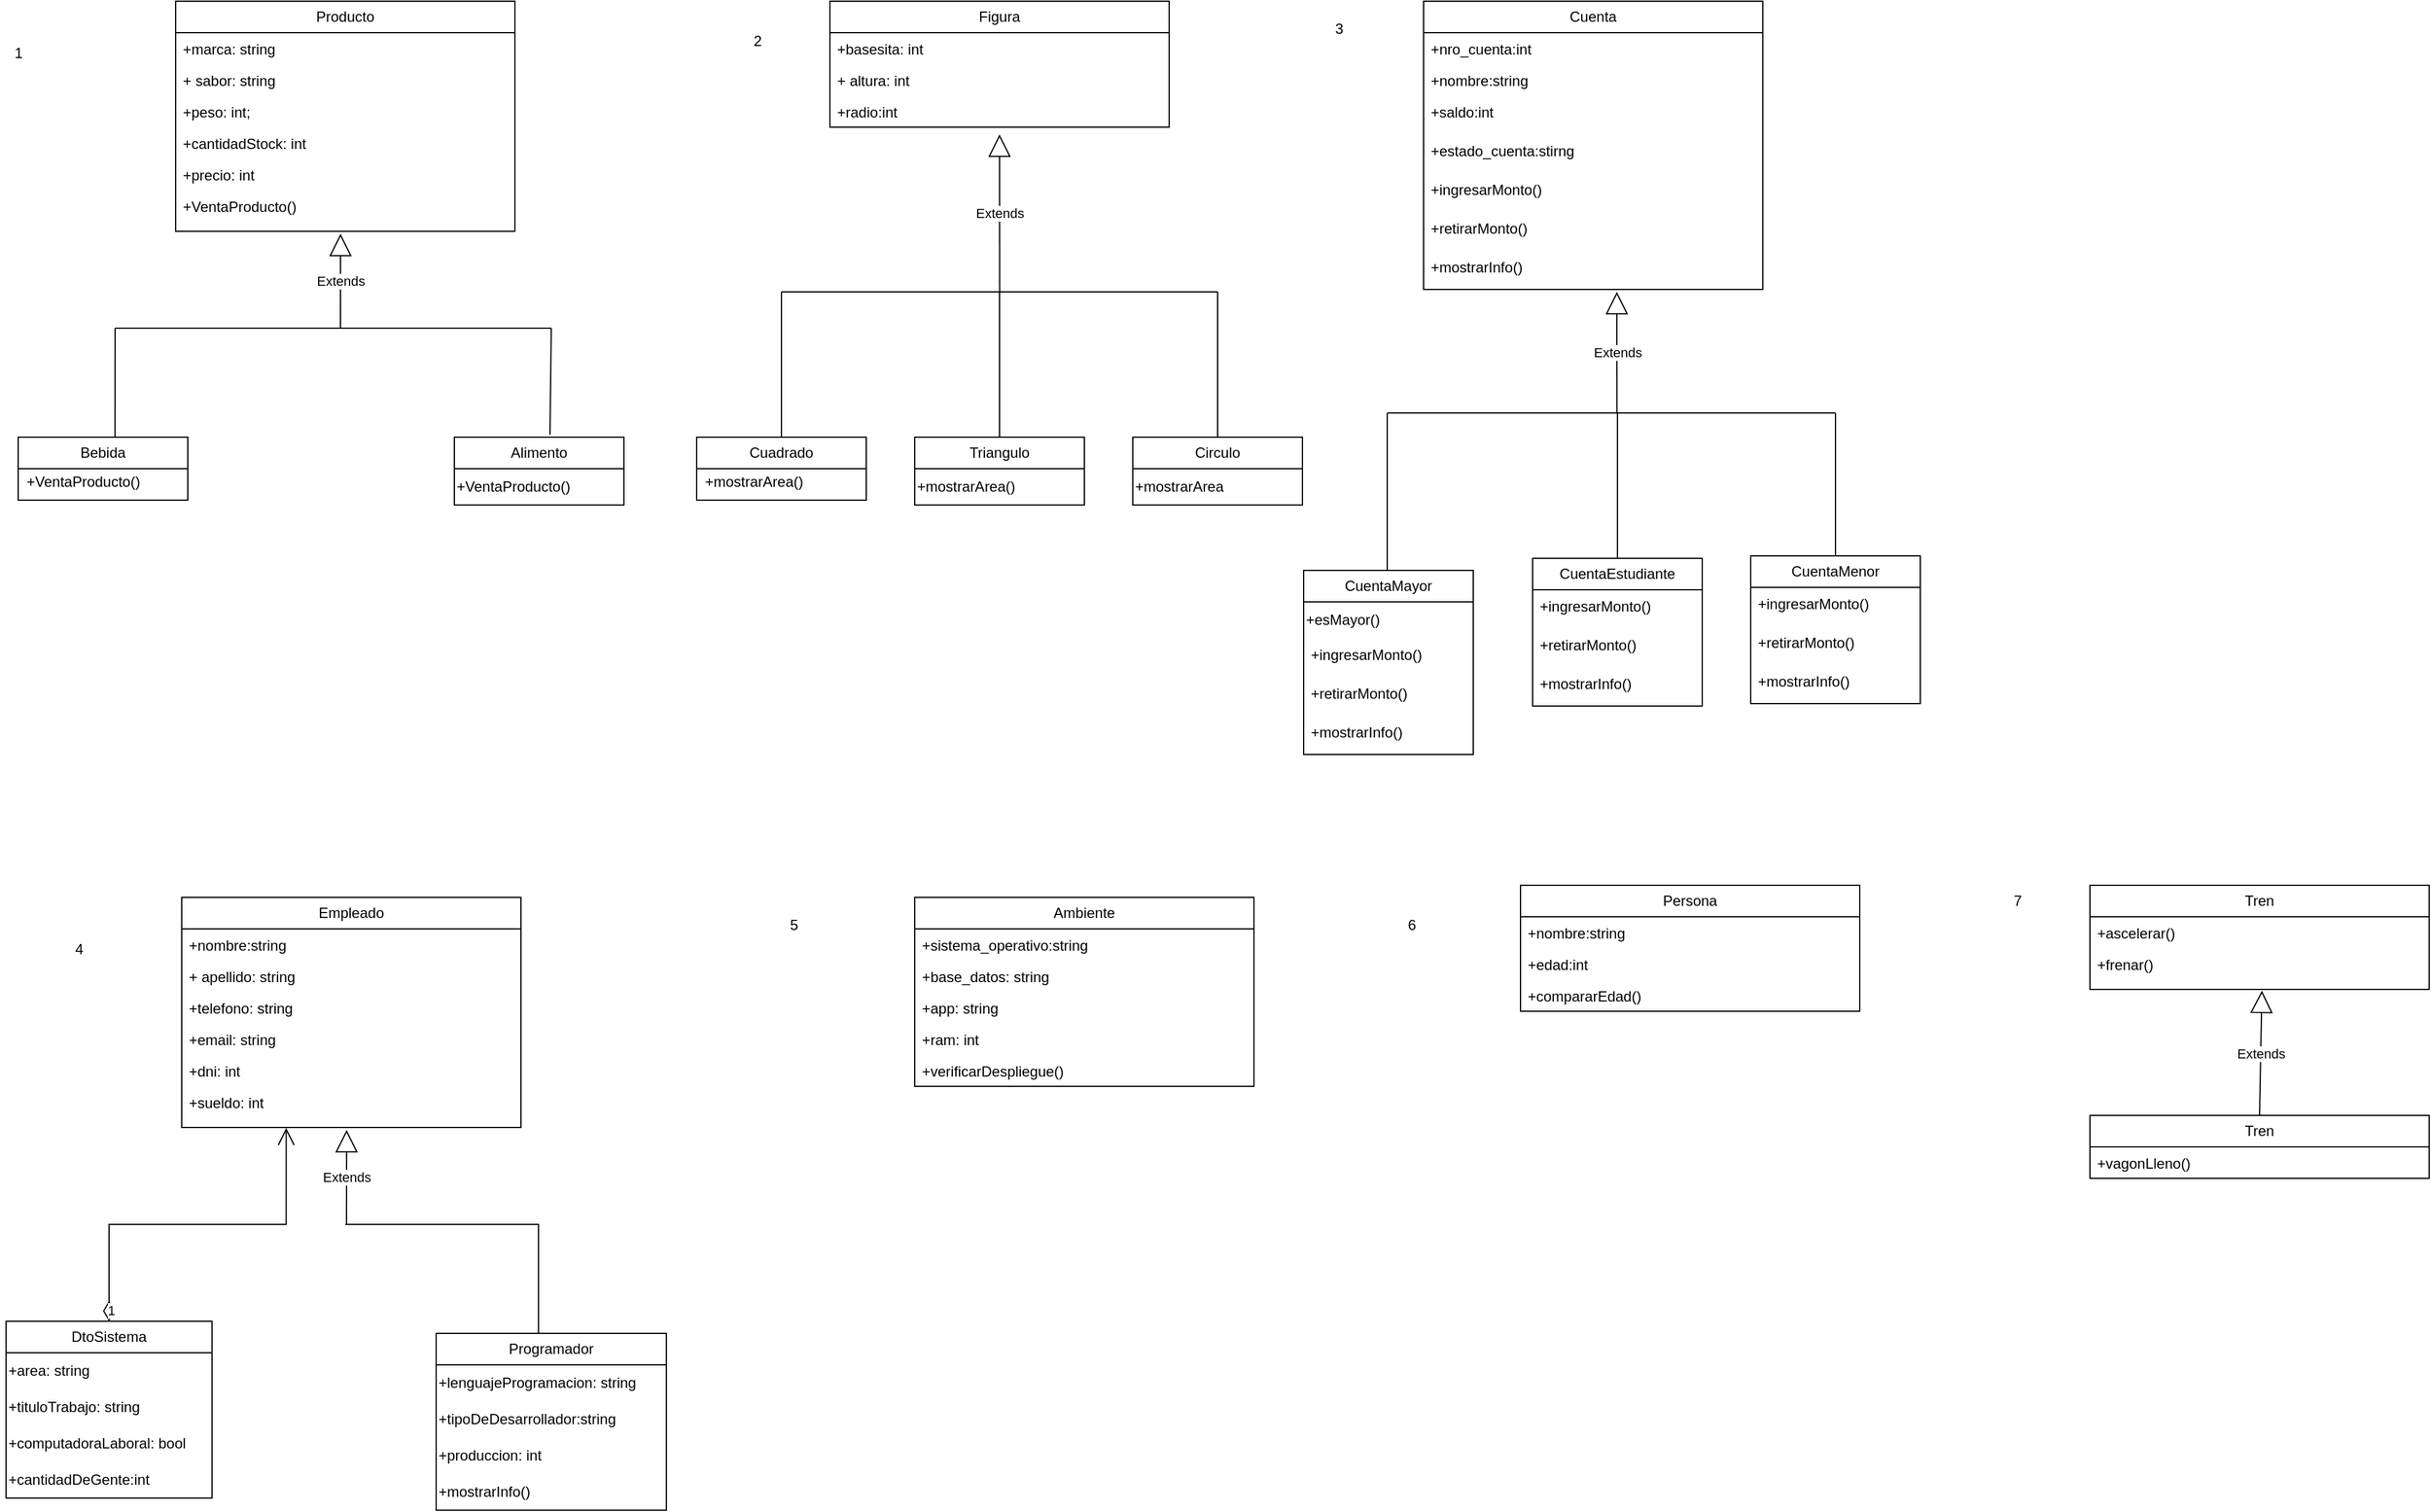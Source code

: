 <mxfile version="26.2.14">
  <diagram name="Página-1" id="IXEq3cjt-beu3OnLgmeM">
    <mxGraphModel grid="1" page="1" gridSize="10" guides="1" tooltips="1" connect="1" arrows="1" fold="1" pageScale="1" pageWidth="827" pageHeight="1169" math="0" shadow="0">
      <root>
        <mxCell id="0" />
        <mxCell id="1" parent="0" />
        <mxCell id="GXpUL18i9NJPy3ACHUed-1" value="Producto" style="swimlane;fontStyle=0;childLayout=stackLayout;horizontal=1;startSize=26;fillColor=none;horizontalStack=0;resizeParent=1;resizeParentMax=0;resizeLast=0;collapsible=1;marginBottom=0;whiteSpace=wrap;html=1;" vertex="1" parent="1">
          <mxGeometry x="170" y="1310" width="280" height="190" as="geometry" />
        </mxCell>
        <mxCell id="GXpUL18i9NJPy3ACHUed-2" value="+marca: string" style="text;strokeColor=none;fillColor=none;align=left;verticalAlign=top;spacingLeft=4;spacingRight=4;overflow=hidden;rotatable=0;points=[[0,0.5],[1,0.5]];portConstraint=eastwest;whiteSpace=wrap;html=1;" vertex="1" parent="GXpUL18i9NJPy3ACHUed-1">
          <mxGeometry y="26" width="280" height="26" as="geometry" />
        </mxCell>
        <mxCell id="GXpUL18i9NJPy3ACHUed-3" value="+ sabor: string&amp;nbsp;" style="text;strokeColor=none;fillColor=none;align=left;verticalAlign=top;spacingLeft=4;spacingRight=4;overflow=hidden;rotatable=0;points=[[0,0.5],[1,0.5]];portConstraint=eastwest;whiteSpace=wrap;html=1;" vertex="1" parent="GXpUL18i9NJPy3ACHUed-1">
          <mxGeometry y="52" width="280" height="26" as="geometry" />
        </mxCell>
        <mxCell id="GXpUL18i9NJPy3ACHUed-4" value="+peso: int;" style="text;strokeColor=none;fillColor=none;align=left;verticalAlign=top;spacingLeft=4;spacingRight=4;overflow=hidden;rotatable=0;points=[[0,0.5],[1,0.5]];portConstraint=eastwest;whiteSpace=wrap;html=1;" vertex="1" parent="GXpUL18i9NJPy3ACHUed-1">
          <mxGeometry y="78" width="280" height="26" as="geometry" />
        </mxCell>
        <mxCell id="GXpUL18i9NJPy3ACHUed-5" value="+cantidadStock: int" style="text;strokeColor=none;fillColor=none;align=left;verticalAlign=top;spacingLeft=4;spacingRight=4;overflow=hidden;rotatable=0;points=[[0,0.5],[1,0.5]];portConstraint=eastwest;whiteSpace=wrap;html=1;" vertex="1" parent="GXpUL18i9NJPy3ACHUed-1">
          <mxGeometry y="104" width="280" height="26" as="geometry" />
        </mxCell>
        <mxCell id="GXpUL18i9NJPy3ACHUed-6" value="&lt;div&gt;+precio: int&lt;/div&gt;" style="text;strokeColor=none;fillColor=none;align=left;verticalAlign=top;spacingLeft=4;spacingRight=4;overflow=hidden;rotatable=0;points=[[0,0.5],[1,0.5]];portConstraint=eastwest;whiteSpace=wrap;html=1;" vertex="1" parent="GXpUL18i9NJPy3ACHUed-1">
          <mxGeometry y="130" width="280" height="26" as="geometry" />
        </mxCell>
        <mxCell id="GXpUL18i9NJPy3ACHUed-8" value="+VentaProducto()&lt;div&gt;&lt;br&gt;&lt;/div&gt;" style="text;strokeColor=none;fillColor=none;align=left;verticalAlign=top;spacingLeft=4;spacingRight=4;overflow=hidden;rotatable=0;points=[[0,0.5],[1,0.5]];portConstraint=eastwest;whiteSpace=wrap;html=1;" vertex="1" parent="GXpUL18i9NJPy3ACHUed-1">
          <mxGeometry y="156" width="280" height="34" as="geometry" />
        </mxCell>
        <mxCell id="GXpUL18i9NJPy3ACHUed-9" value="Bebida" style="swimlane;fontStyle=0;childLayout=stackLayout;horizontal=1;startSize=26;fillColor=none;horizontalStack=0;resizeParent=1;resizeParentMax=0;resizeLast=0;collapsible=1;marginBottom=0;whiteSpace=wrap;html=1;" vertex="1" parent="1">
          <mxGeometry x="40" y="1670" width="140" height="52" as="geometry" />
        </mxCell>
        <mxCell id="GXpUL18i9NJPy3ACHUed-10" value="Alimento" style="swimlane;fontStyle=0;childLayout=stackLayout;horizontal=1;startSize=26;fillColor=none;horizontalStack=0;resizeParent=1;resizeParentMax=0;resizeLast=0;collapsible=1;marginBottom=0;whiteSpace=wrap;html=1;" vertex="1" parent="1">
          <mxGeometry x="400" y="1670" width="140" height="56" as="geometry" />
        </mxCell>
        <mxCell id="GXpUL18i9NJPy3ACHUed-17" value="+VentaProducto()" style="text;html=1;align=left;verticalAlign=middle;resizable=0;points=[];autosize=1;strokeColor=none;fillColor=none;" vertex="1" parent="GXpUL18i9NJPy3ACHUed-10">
          <mxGeometry y="26" width="140" height="30" as="geometry" />
        </mxCell>
        <mxCell id="GXpUL18i9NJPy3ACHUed-18" value="+VentaProducto()" style="text;html=1;align=left;verticalAlign=middle;resizable=0;points=[];autosize=1;strokeColor=none;fillColor=none;" vertex="1" parent="1">
          <mxGeometry x="45" y="1692" width="120" height="30" as="geometry" />
        </mxCell>
        <mxCell id="GXpUL18i9NJPy3ACHUed-27" value="Figura" style="swimlane;fontStyle=0;childLayout=stackLayout;horizontal=1;startSize=26;fillColor=none;horizontalStack=0;resizeParent=1;resizeParentMax=0;resizeLast=0;collapsible=1;marginBottom=0;whiteSpace=wrap;html=1;" vertex="1" parent="1">
          <mxGeometry x="710" y="1310" width="280" height="104" as="geometry" />
        </mxCell>
        <mxCell id="GXpUL18i9NJPy3ACHUed-28" value="+basesita: int" style="text;strokeColor=none;fillColor=none;align=left;verticalAlign=top;spacingLeft=4;spacingRight=4;overflow=hidden;rotatable=0;points=[[0,0.5],[1,0.5]];portConstraint=eastwest;whiteSpace=wrap;html=1;" vertex="1" parent="GXpUL18i9NJPy3ACHUed-27">
          <mxGeometry y="26" width="280" height="26" as="geometry" />
        </mxCell>
        <mxCell id="GXpUL18i9NJPy3ACHUed-29" value="+ altura: int" style="text;strokeColor=none;fillColor=none;align=left;verticalAlign=top;spacingLeft=4;spacingRight=4;overflow=hidden;rotatable=0;points=[[0,0.5],[1,0.5]];portConstraint=eastwest;whiteSpace=wrap;html=1;" vertex="1" parent="GXpUL18i9NJPy3ACHUed-27">
          <mxGeometry y="52" width="280" height="26" as="geometry" />
        </mxCell>
        <mxCell id="GXpUL18i9NJPy3ACHUed-30" value="+radio:int" style="text;strokeColor=none;fillColor=none;align=left;verticalAlign=top;spacingLeft=4;spacingRight=4;overflow=hidden;rotatable=0;points=[[0,0.5],[1,0.5]];portConstraint=eastwest;whiteSpace=wrap;html=1;" vertex="1" parent="GXpUL18i9NJPy3ACHUed-27">
          <mxGeometry y="78" width="280" height="26" as="geometry" />
        </mxCell>
        <mxCell id="GXpUL18i9NJPy3ACHUed-34" value="Cuadrado" style="swimlane;fontStyle=0;childLayout=stackLayout;horizontal=1;startSize=26;fillColor=none;horizontalStack=0;resizeParent=1;resizeParentMax=0;resizeLast=0;collapsible=1;marginBottom=0;whiteSpace=wrap;html=1;" vertex="1" parent="1">
          <mxGeometry x="600" y="1670" width="140" height="52" as="geometry" />
        </mxCell>
        <mxCell id="GXpUL18i9NJPy3ACHUed-35" value="Circulo" style="swimlane;fontStyle=0;childLayout=stackLayout;horizontal=1;startSize=26;fillColor=none;horizontalStack=0;resizeParent=1;resizeParentMax=0;resizeLast=0;collapsible=1;marginBottom=0;whiteSpace=wrap;html=1;" vertex="1" parent="1">
          <mxGeometry x="960" y="1670" width="140" height="56" as="geometry" />
        </mxCell>
        <mxCell id="GXpUL18i9NJPy3ACHUed-36" value="+mostrarArea" style="text;html=1;align=left;verticalAlign=middle;resizable=0;points=[];autosize=1;strokeColor=none;fillColor=none;" vertex="1" parent="GXpUL18i9NJPy3ACHUed-35">
          <mxGeometry y="26" width="140" height="30" as="geometry" />
        </mxCell>
        <mxCell id="GXpUL18i9NJPy3ACHUed-37" value="+mostrarArea()" style="text;html=1;align=left;verticalAlign=middle;resizable=0;points=[];autosize=1;strokeColor=none;fillColor=none;" vertex="1" parent="1">
          <mxGeometry x="605" y="1692" width="100" height="30" as="geometry" />
        </mxCell>
        <mxCell id="GXpUL18i9NJPy3ACHUed-42" value="" style="endArrow=none;html=1;rounded=0;" edge="1" parent="1">
          <mxGeometry width="50" height="50" relative="1" as="geometry">
            <mxPoint x="120" y="1580" as="sourcePoint" />
            <mxPoint x="320" y="1580" as="targetPoint" />
          </mxGeometry>
        </mxCell>
        <mxCell id="GXpUL18i9NJPy3ACHUed-43" value="" style="endArrow=none;html=1;rounded=0;exitX=0.571;exitY=0;exitDx=0;exitDy=0;exitPerimeter=0;" edge="1" parent="1" source="GXpUL18i9NJPy3ACHUed-9">
          <mxGeometry width="50" height="50" relative="1" as="geometry">
            <mxPoint x="70" y="1630" as="sourcePoint" />
            <mxPoint x="120" y="1580" as="targetPoint" />
          </mxGeometry>
        </mxCell>
        <mxCell id="GXpUL18i9NJPy3ACHUed-44" value="" style="endArrow=none;html=1;rounded=0;" edge="1" parent="1">
          <mxGeometry width="50" height="50" relative="1" as="geometry">
            <mxPoint x="320" y="1580" as="sourcePoint" />
            <mxPoint x="480" y="1580" as="targetPoint" />
          </mxGeometry>
        </mxCell>
        <mxCell id="GXpUL18i9NJPy3ACHUed-45" value="" style="endArrow=none;html=1;rounded=0;exitX=0.564;exitY=-0.036;exitDx=0;exitDy=0;exitPerimeter=0;" edge="1" parent="1" source="GXpUL18i9NJPy3ACHUed-10">
          <mxGeometry width="50" height="50" relative="1" as="geometry">
            <mxPoint x="430" y="1630" as="sourcePoint" />
            <mxPoint x="480" y="1580" as="targetPoint" />
          </mxGeometry>
        </mxCell>
        <mxCell id="GXpUL18i9NJPy3ACHUed-46" value="Extends" style="endArrow=block;endSize=16;endFill=0;html=1;rounded=0;entryX=0.486;entryY=1.059;entryDx=0;entryDy=0;entryPerimeter=0;" edge="1" parent="1" target="GXpUL18i9NJPy3ACHUed-8">
          <mxGeometry width="160" relative="1" as="geometry">
            <mxPoint x="306" y="1580" as="sourcePoint" />
            <mxPoint x="360" y="1560" as="targetPoint" />
          </mxGeometry>
        </mxCell>
        <mxCell id="GXpUL18i9NJPy3ACHUed-47" value="Extends" style="endArrow=block;endSize=16;endFill=0;html=1;rounded=0;" edge="1" parent="1">
          <mxGeometry width="160" relative="1" as="geometry">
            <mxPoint x="850.12" y="1550" as="sourcePoint" />
            <mxPoint x="850" y="1420" as="targetPoint" />
          </mxGeometry>
        </mxCell>
        <mxCell id="GXpUL18i9NJPy3ACHUed-48" value="" style="endArrow=none;html=1;rounded=0;exitX=0.5;exitY=0;exitDx=0;exitDy=0;" edge="1" parent="1" source="GXpUL18i9NJPy3ACHUed-34">
          <mxGeometry width="50" height="50" relative="1" as="geometry">
            <mxPoint x="670" y="1670" as="sourcePoint" />
            <mxPoint x="670" y="1550" as="targetPoint" />
          </mxGeometry>
        </mxCell>
        <mxCell id="GXpUL18i9NJPy3ACHUed-49" value="" style="endArrow=none;html=1;rounded=0;" edge="1" parent="1">
          <mxGeometry width="50" height="50" relative="1" as="geometry">
            <mxPoint x="670" y="1550" as="sourcePoint" />
            <mxPoint x="880" y="1550" as="targetPoint" />
          </mxGeometry>
        </mxCell>
        <mxCell id="GXpUL18i9NJPy3ACHUed-50" value="" style="endArrow=none;html=1;rounded=0;" edge="1" parent="1">
          <mxGeometry width="50" height="50" relative="1" as="geometry">
            <mxPoint x="880" y="1550" as="sourcePoint" />
            <mxPoint x="1030" y="1550" as="targetPoint" />
          </mxGeometry>
        </mxCell>
        <mxCell id="GXpUL18i9NJPy3ACHUed-51" value="" style="endArrow=none;html=1;rounded=0;exitX=0.5;exitY=0;exitDx=0;exitDy=0;" edge="1" parent="1" source="GXpUL18i9NJPy3ACHUed-35">
          <mxGeometry width="50" height="50" relative="1" as="geometry">
            <mxPoint x="970" y="1600" as="sourcePoint" />
            <mxPoint x="1030" y="1550" as="targetPoint" />
          </mxGeometry>
        </mxCell>
        <mxCell id="GXpUL18i9NJPy3ACHUed-53" value="Triangulo" style="swimlane;fontStyle=0;childLayout=stackLayout;horizontal=1;startSize=26;fillColor=none;horizontalStack=0;resizeParent=1;resizeParentMax=0;resizeLast=0;collapsible=1;marginBottom=0;whiteSpace=wrap;html=1;" vertex="1" parent="1">
          <mxGeometry x="780" y="1670" width="140" height="56" as="geometry" />
        </mxCell>
        <mxCell id="GXpUL18i9NJPy3ACHUed-54" value="+&lt;span style=&quot;background-color: transparent; color: light-dark(rgb(0, 0, 0), rgb(255, 255, 255));&quot;&gt;mostrarArea()&lt;/span&gt;" style="text;html=1;align=left;verticalAlign=middle;resizable=0;points=[];autosize=1;strokeColor=none;fillColor=none;" vertex="1" parent="GXpUL18i9NJPy3ACHUed-53">
          <mxGeometry y="26" width="140" height="30" as="geometry" />
        </mxCell>
        <mxCell id="GXpUL18i9NJPy3ACHUed-55" value="" style="endArrow=none;html=1;rounded=0;exitX=0.5;exitY=0;exitDx=0;exitDy=0;" edge="1" parent="1" source="GXpUL18i9NJPy3ACHUed-53">
          <mxGeometry width="50" height="50" relative="1" as="geometry">
            <mxPoint x="800" y="1600" as="sourcePoint" />
            <mxPoint x="850" y="1550" as="targetPoint" />
          </mxGeometry>
        </mxCell>
        <mxCell id="GXpUL18i9NJPy3ACHUed-56" value="Cuenta" style="swimlane;fontStyle=0;childLayout=stackLayout;horizontal=1;startSize=26;fillColor=none;horizontalStack=0;resizeParent=1;resizeParentMax=0;resizeLast=0;collapsible=1;marginBottom=0;whiteSpace=wrap;html=1;" vertex="1" parent="1">
          <mxGeometry x="1200" y="1310" width="280" height="238" as="geometry" />
        </mxCell>
        <mxCell id="GXpUL18i9NJPy3ACHUed-57" value="+nro_cuenta:int" style="text;strokeColor=none;fillColor=none;align=left;verticalAlign=top;spacingLeft=4;spacingRight=4;overflow=hidden;rotatable=0;points=[[0,0.5],[1,0.5]];portConstraint=eastwest;whiteSpace=wrap;html=1;" vertex="1" parent="GXpUL18i9NJPy3ACHUed-56">
          <mxGeometry y="26" width="280" height="26" as="geometry" />
        </mxCell>
        <mxCell id="GXpUL18i9NJPy3ACHUed-58" value="+nombre:string" style="text;strokeColor=none;fillColor=none;align=left;verticalAlign=top;spacingLeft=4;spacingRight=4;overflow=hidden;rotatable=0;points=[[0,0.5],[1,0.5]];portConstraint=eastwest;whiteSpace=wrap;html=1;" vertex="1" parent="GXpUL18i9NJPy3ACHUed-56">
          <mxGeometry y="52" width="280" height="26" as="geometry" />
        </mxCell>
        <mxCell id="GXpUL18i9NJPy3ACHUed-74" value="+saldo:int" style="text;strokeColor=none;fillColor=none;align=left;verticalAlign=top;spacingLeft=4;spacingRight=4;overflow=hidden;rotatable=0;points=[[0,0.5],[1,0.5]];portConstraint=eastwest;whiteSpace=wrap;html=1;" vertex="1" parent="GXpUL18i9NJPy3ACHUed-56">
          <mxGeometry y="78" width="280" height="32" as="geometry" />
        </mxCell>
        <mxCell id="GXpUL18i9NJPy3ACHUed-72" value="+estado_cuenta:stirng" style="text;strokeColor=none;fillColor=none;align=left;verticalAlign=top;spacingLeft=4;spacingRight=4;overflow=hidden;rotatable=0;points=[[0,0.5],[1,0.5]];portConstraint=eastwest;whiteSpace=wrap;html=1;" vertex="1" parent="GXpUL18i9NJPy3ACHUed-56">
          <mxGeometry y="110" width="280" height="32" as="geometry" />
        </mxCell>
        <mxCell id="GXpUL18i9NJPy3ACHUed-75" value="+ingresarMonto()" style="text;strokeColor=none;fillColor=none;align=left;verticalAlign=top;spacingLeft=4;spacingRight=4;overflow=hidden;rotatable=0;points=[[0,0.5],[1,0.5]];portConstraint=eastwest;whiteSpace=wrap;html=1;" vertex="1" parent="GXpUL18i9NJPy3ACHUed-56">
          <mxGeometry y="142" width="280" height="32" as="geometry" />
        </mxCell>
        <mxCell id="GXpUL18i9NJPy3ACHUed-59" value="+retirarMonto()" style="text;strokeColor=none;fillColor=none;align=left;verticalAlign=top;spacingLeft=4;spacingRight=4;overflow=hidden;rotatable=0;points=[[0,0.5],[1,0.5]];portConstraint=eastwest;whiteSpace=wrap;html=1;" vertex="1" parent="GXpUL18i9NJPy3ACHUed-56">
          <mxGeometry y="174" width="280" height="32" as="geometry" />
        </mxCell>
        <mxCell id="GXpUL18i9NJPy3ACHUed-73" value="+mostrarInfo()" style="text;strokeColor=none;fillColor=none;align=left;verticalAlign=top;spacingLeft=4;spacingRight=4;overflow=hidden;rotatable=0;points=[[0,0.5],[1,0.5]];portConstraint=eastwest;whiteSpace=wrap;html=1;" vertex="1" parent="GXpUL18i9NJPy3ACHUed-56">
          <mxGeometry y="206" width="280" height="32" as="geometry" />
        </mxCell>
        <mxCell id="GXpUL18i9NJPy3ACHUed-60" value="CuentaMayor" style="swimlane;fontStyle=0;childLayout=stackLayout;horizontal=1;startSize=26;fillColor=none;horizontalStack=0;resizeParent=1;resizeParentMax=0;resizeLast=0;collapsible=1;marginBottom=0;whiteSpace=wrap;html=1;" vertex="1" parent="1">
          <mxGeometry x="1101" y="1780" width="140" height="152" as="geometry" />
        </mxCell>
        <mxCell id="GXpUL18i9NJPy3ACHUed-63" value="+esMayor()" style="text;html=1;align=left;verticalAlign=middle;resizable=0;points=[];autosize=1;strokeColor=none;fillColor=none;" vertex="1" parent="GXpUL18i9NJPy3ACHUed-60">
          <mxGeometry y="26" width="140" height="30" as="geometry" />
        </mxCell>
        <mxCell id="GXpUL18i9NJPy3ACHUed-76" value="+ingresarMonto()" style="text;strokeColor=none;fillColor=none;align=left;verticalAlign=top;spacingLeft=4;spacingRight=4;overflow=hidden;rotatable=0;points=[[0,0.5],[1,0.5]];portConstraint=eastwest;whiteSpace=wrap;html=1;" vertex="1" parent="GXpUL18i9NJPy3ACHUed-60">
          <mxGeometry y="56" width="140" height="32" as="geometry" />
        </mxCell>
        <mxCell id="GXpUL18i9NJPy3ACHUed-77" value="+retirarMonto()" style="text;strokeColor=none;fillColor=none;align=left;verticalAlign=top;spacingLeft=4;spacingRight=4;overflow=hidden;rotatable=0;points=[[0,0.5],[1,0.5]];portConstraint=eastwest;whiteSpace=wrap;html=1;" vertex="1" parent="GXpUL18i9NJPy3ACHUed-60">
          <mxGeometry y="88" width="140" height="32" as="geometry" />
        </mxCell>
        <mxCell id="GXpUL18i9NJPy3ACHUed-78" value="+mostrarInfo()" style="text;strokeColor=none;fillColor=none;align=left;verticalAlign=top;spacingLeft=4;spacingRight=4;overflow=hidden;rotatable=0;points=[[0,0.5],[1,0.5]];portConstraint=eastwest;whiteSpace=wrap;html=1;" vertex="1" parent="GXpUL18i9NJPy3ACHUed-60">
          <mxGeometry y="120" width="140" height="32" as="geometry" />
        </mxCell>
        <mxCell id="GXpUL18i9NJPy3ACHUed-61" value="CuentaMenor" style="swimlane;fontStyle=0;childLayout=stackLayout;horizontal=1;startSize=26;fillColor=none;horizontalStack=0;resizeParent=1;resizeParentMax=0;resizeLast=0;collapsible=1;marginBottom=0;whiteSpace=wrap;html=1;" vertex="1" parent="1">
          <mxGeometry x="1470" y="1768" width="140" height="122" as="geometry" />
        </mxCell>
        <mxCell id="GXpUL18i9NJPy3ACHUed-83" value="+ingresarMonto()" style="text;strokeColor=none;fillColor=none;align=left;verticalAlign=top;spacingLeft=4;spacingRight=4;overflow=hidden;rotatable=0;points=[[0,0.5],[1,0.5]];portConstraint=eastwest;whiteSpace=wrap;html=1;" vertex="1" parent="GXpUL18i9NJPy3ACHUed-61">
          <mxGeometry y="26" width="140" height="32" as="geometry" />
        </mxCell>
        <mxCell id="GXpUL18i9NJPy3ACHUed-84" value="+retirarMonto()" style="text;strokeColor=none;fillColor=none;align=left;verticalAlign=top;spacingLeft=4;spacingRight=4;overflow=hidden;rotatable=0;points=[[0,0.5],[1,0.5]];portConstraint=eastwest;whiteSpace=wrap;html=1;" vertex="1" parent="GXpUL18i9NJPy3ACHUed-61">
          <mxGeometry y="58" width="140" height="32" as="geometry" />
        </mxCell>
        <mxCell id="GXpUL18i9NJPy3ACHUed-85" value="+mostrarInfo()" style="text;strokeColor=none;fillColor=none;align=left;verticalAlign=top;spacingLeft=4;spacingRight=4;overflow=hidden;rotatable=0;points=[[0,0.5],[1,0.5]];portConstraint=eastwest;whiteSpace=wrap;html=1;" vertex="1" parent="GXpUL18i9NJPy3ACHUed-61">
          <mxGeometry y="90" width="140" height="32" as="geometry" />
        </mxCell>
        <mxCell id="GXpUL18i9NJPy3ACHUed-64" value="Extends" style="endArrow=block;endSize=16;endFill=0;html=1;rounded=0;" edge="1" parent="1">
          <mxGeometry width="160" relative="1" as="geometry">
            <mxPoint x="1359.62" y="1650" as="sourcePoint" />
            <mxPoint x="1359.5" y="1550" as="targetPoint" />
          </mxGeometry>
        </mxCell>
        <mxCell id="GXpUL18i9NJPy3ACHUed-65" value="" style="endArrow=none;html=1;rounded=0;exitX=0.5;exitY=0;exitDx=0;exitDy=0;" edge="1" parent="1">
          <mxGeometry width="50" height="50" relative="1" as="geometry">
            <mxPoint x="1170" y="1780" as="sourcePoint" />
            <mxPoint x="1170" y="1650" as="targetPoint" />
          </mxGeometry>
        </mxCell>
        <mxCell id="GXpUL18i9NJPy3ACHUed-66" value="" style="endArrow=none;html=1;rounded=0;" edge="1" parent="1">
          <mxGeometry width="50" height="50" relative="1" as="geometry">
            <mxPoint x="1170" y="1650" as="sourcePoint" />
            <mxPoint x="1390" y="1650" as="targetPoint" />
          </mxGeometry>
        </mxCell>
        <mxCell id="GXpUL18i9NJPy3ACHUed-67" value="" style="endArrow=none;html=1;rounded=0;" edge="1" parent="1">
          <mxGeometry width="50" height="50" relative="1" as="geometry">
            <mxPoint x="1390" y="1650" as="sourcePoint" />
            <mxPoint x="1540" y="1650" as="targetPoint" />
          </mxGeometry>
        </mxCell>
        <mxCell id="GXpUL18i9NJPy3ACHUed-68" value="" style="endArrow=none;html=1;rounded=0;exitX=0.5;exitY=0;exitDx=0;exitDy=0;" edge="1" parent="1" source="GXpUL18i9NJPy3ACHUed-61">
          <mxGeometry width="50" height="50" relative="1" as="geometry">
            <mxPoint x="1480" y="1700" as="sourcePoint" />
            <mxPoint x="1540" y="1650" as="targetPoint" />
          </mxGeometry>
        </mxCell>
        <mxCell id="GXpUL18i9NJPy3ACHUed-69" value="CuentaEstudiante" style="swimlane;fontStyle=0;childLayout=stackLayout;horizontal=1;startSize=26;fillColor=none;horizontalStack=0;resizeParent=1;resizeParentMax=0;resizeLast=0;collapsible=1;marginBottom=0;whiteSpace=wrap;html=1;" vertex="1" parent="1">
          <mxGeometry x="1290" y="1770" width="140" height="122" as="geometry" />
        </mxCell>
        <mxCell id="GXpUL18i9NJPy3ACHUed-80" value="+ingresarMonto()" style="text;strokeColor=none;fillColor=none;align=left;verticalAlign=top;spacingLeft=4;spacingRight=4;overflow=hidden;rotatable=0;points=[[0,0.5],[1,0.5]];portConstraint=eastwest;whiteSpace=wrap;html=1;" vertex="1" parent="GXpUL18i9NJPy3ACHUed-69">
          <mxGeometry y="26" width="140" height="32" as="geometry" />
        </mxCell>
        <mxCell id="GXpUL18i9NJPy3ACHUed-81" value="+retirarMonto()" style="text;strokeColor=none;fillColor=none;align=left;verticalAlign=top;spacingLeft=4;spacingRight=4;overflow=hidden;rotatable=0;points=[[0,0.5],[1,0.5]];portConstraint=eastwest;whiteSpace=wrap;html=1;" vertex="1" parent="GXpUL18i9NJPy3ACHUed-69">
          <mxGeometry y="58" width="140" height="32" as="geometry" />
        </mxCell>
        <mxCell id="GXpUL18i9NJPy3ACHUed-82" value="+mostrarInfo()" style="text;strokeColor=none;fillColor=none;align=left;verticalAlign=top;spacingLeft=4;spacingRight=4;overflow=hidden;rotatable=0;points=[[0,0.5],[1,0.5]];portConstraint=eastwest;whiteSpace=wrap;html=1;" vertex="1" parent="GXpUL18i9NJPy3ACHUed-69">
          <mxGeometry y="90" width="140" height="32" as="geometry" />
        </mxCell>
        <mxCell id="GXpUL18i9NJPy3ACHUed-71" value="" style="endArrow=none;html=1;rounded=0;exitX=0.5;exitY=0;exitDx=0;exitDy=0;" edge="1" parent="1" source="GXpUL18i9NJPy3ACHUed-69">
          <mxGeometry width="50" height="50" relative="1" as="geometry">
            <mxPoint x="1310" y="1700" as="sourcePoint" />
            <mxPoint x="1360" y="1650" as="targetPoint" />
          </mxGeometry>
        </mxCell>
        <mxCell id="GXpUL18i9NJPy3ACHUed-86" value="Empleado" style="swimlane;fontStyle=0;childLayout=stackLayout;horizontal=1;startSize=26;fillColor=none;horizontalStack=0;resizeParent=1;resizeParentMax=0;resizeLast=0;collapsible=1;marginBottom=0;whiteSpace=wrap;html=1;" vertex="1" parent="1">
          <mxGeometry x="175" y="2050" width="280" height="190" as="geometry" />
        </mxCell>
        <mxCell id="GXpUL18i9NJPy3ACHUed-87" value="+nombre:string" style="text;strokeColor=none;fillColor=none;align=left;verticalAlign=top;spacingLeft=4;spacingRight=4;overflow=hidden;rotatable=0;points=[[0,0.5],[1,0.5]];portConstraint=eastwest;whiteSpace=wrap;html=1;" vertex="1" parent="GXpUL18i9NJPy3ACHUed-86">
          <mxGeometry y="26" width="280" height="26" as="geometry" />
        </mxCell>
        <mxCell id="GXpUL18i9NJPy3ACHUed-88" value="+ apellido: string&amp;nbsp;" style="text;strokeColor=none;fillColor=none;align=left;verticalAlign=top;spacingLeft=4;spacingRight=4;overflow=hidden;rotatable=0;points=[[0,0.5],[1,0.5]];portConstraint=eastwest;whiteSpace=wrap;html=1;" vertex="1" parent="GXpUL18i9NJPy3ACHUed-86">
          <mxGeometry y="52" width="280" height="26" as="geometry" />
        </mxCell>
        <mxCell id="GXpUL18i9NJPy3ACHUed-89" value="+telefono: string" style="text;strokeColor=none;fillColor=none;align=left;verticalAlign=top;spacingLeft=4;spacingRight=4;overflow=hidden;rotatable=0;points=[[0,0.5],[1,0.5]];portConstraint=eastwest;whiteSpace=wrap;html=1;" vertex="1" parent="GXpUL18i9NJPy3ACHUed-86">
          <mxGeometry y="78" width="280" height="26" as="geometry" />
        </mxCell>
        <mxCell id="GXpUL18i9NJPy3ACHUed-90" value="+email: string&amp;nbsp;" style="text;strokeColor=none;fillColor=none;align=left;verticalAlign=top;spacingLeft=4;spacingRight=4;overflow=hidden;rotatable=0;points=[[0,0.5],[1,0.5]];portConstraint=eastwest;whiteSpace=wrap;html=1;" vertex="1" parent="GXpUL18i9NJPy3ACHUed-86">
          <mxGeometry y="104" width="280" height="26" as="geometry" />
        </mxCell>
        <mxCell id="GXpUL18i9NJPy3ACHUed-91" value="&lt;div&gt;+dni: int&lt;/div&gt;" style="text;strokeColor=none;fillColor=none;align=left;verticalAlign=top;spacingLeft=4;spacingRight=4;overflow=hidden;rotatable=0;points=[[0,0.5],[1,0.5]];portConstraint=eastwest;whiteSpace=wrap;html=1;" vertex="1" parent="GXpUL18i9NJPy3ACHUed-86">
          <mxGeometry y="130" width="280" height="26" as="geometry" />
        </mxCell>
        <mxCell id="GXpUL18i9NJPy3ACHUed-92" value="+sueldo: int&lt;div&gt;&lt;br&gt;&lt;/div&gt;" style="text;strokeColor=none;fillColor=none;align=left;verticalAlign=top;spacingLeft=4;spacingRight=4;overflow=hidden;rotatable=0;points=[[0,0.5],[1,0.5]];portConstraint=eastwest;whiteSpace=wrap;html=1;" vertex="1" parent="GXpUL18i9NJPy3ACHUed-86">
          <mxGeometry y="156" width="280" height="34" as="geometry" />
        </mxCell>
        <mxCell id="GXpUL18i9NJPy3ACHUed-93" value="DtoSistema" style="swimlane;fontStyle=0;childLayout=stackLayout;horizontal=1;startSize=26;fillColor=none;horizontalStack=0;resizeParent=1;resizeParentMax=0;resizeLast=0;collapsible=1;marginBottom=0;whiteSpace=wrap;html=1;" vertex="1" parent="1">
          <mxGeometry x="30" y="2400" width="170" height="146" as="geometry" />
        </mxCell>
        <mxCell id="GXpUL18i9NJPy3ACHUed-96" value="+area: string" style="text;html=1;align=left;verticalAlign=middle;resizable=0;points=[];autosize=1;strokeColor=none;fillColor=none;" vertex="1" parent="GXpUL18i9NJPy3ACHUed-93">
          <mxGeometry y="26" width="170" height="30" as="geometry" />
        </mxCell>
        <mxCell id="GXpUL18i9NJPy3ACHUed-106" value="+tituloTrabajo: string" style="text;html=1;align=left;verticalAlign=middle;resizable=0;points=[];autosize=1;strokeColor=none;fillColor=none;" vertex="1" parent="GXpUL18i9NJPy3ACHUed-93">
          <mxGeometry y="56" width="170" height="30" as="geometry" />
        </mxCell>
        <mxCell id="GXpUL18i9NJPy3ACHUed-107" value="+computadoraLaboral: bool" style="text;html=1;align=left;verticalAlign=middle;resizable=0;points=[];autosize=1;strokeColor=none;fillColor=none;" vertex="1" parent="GXpUL18i9NJPy3ACHUed-93">
          <mxGeometry y="86" width="170" height="30" as="geometry" />
        </mxCell>
        <mxCell id="GXpUL18i9NJPy3ACHUed-108" value="+cantidadDeGente:int" style="text;html=1;align=left;verticalAlign=middle;resizable=0;points=[];autosize=1;strokeColor=none;fillColor=none;" vertex="1" parent="GXpUL18i9NJPy3ACHUed-93">
          <mxGeometry y="116" width="170" height="30" as="geometry" />
        </mxCell>
        <mxCell id="GXpUL18i9NJPy3ACHUed-94" value="Programador" style="swimlane;fontStyle=0;childLayout=stackLayout;horizontal=1;startSize=26;fillColor=none;horizontalStack=0;resizeParent=1;resizeParentMax=0;resizeLast=0;collapsible=1;marginBottom=0;whiteSpace=wrap;html=1;" vertex="1" parent="1">
          <mxGeometry x="385" y="2410" width="190" height="146" as="geometry" />
        </mxCell>
        <mxCell id="GXpUL18i9NJPy3ACHUed-95" value="+lenguajeProgramacion: string" style="text;html=1;align=left;verticalAlign=middle;resizable=0;points=[];autosize=1;strokeColor=none;fillColor=none;" vertex="1" parent="GXpUL18i9NJPy3ACHUed-94">
          <mxGeometry y="26" width="190" height="30" as="geometry" />
        </mxCell>
        <mxCell id="GXpUL18i9NJPy3ACHUed-111" value="+tipoDeDesarrollador:string" style="text;html=1;align=left;verticalAlign=middle;resizable=0;points=[];autosize=1;strokeColor=none;fillColor=none;" vertex="1" parent="GXpUL18i9NJPy3ACHUed-94">
          <mxGeometry y="56" width="190" height="30" as="geometry" />
        </mxCell>
        <mxCell id="GXpUL18i9NJPy3ACHUed-112" value="+produccion: int" style="text;html=1;align=left;verticalAlign=middle;resizable=0;points=[];autosize=1;strokeColor=none;fillColor=none;" vertex="1" parent="GXpUL18i9NJPy3ACHUed-94">
          <mxGeometry y="86" width="190" height="30" as="geometry" />
        </mxCell>
        <mxCell id="GXpUL18i9NJPy3ACHUed-113" value="+mostrarInfo()" style="text;html=1;align=left;verticalAlign=middle;resizable=0;points=[];autosize=1;strokeColor=none;fillColor=none;" vertex="1" parent="GXpUL18i9NJPy3ACHUed-94">
          <mxGeometry y="116" width="190" height="30" as="geometry" />
        </mxCell>
        <mxCell id="GXpUL18i9NJPy3ACHUed-99" value="" style="endArrow=none;html=1;rounded=0;" edge="1" parent="1">
          <mxGeometry width="50" height="50" relative="1" as="geometry">
            <mxPoint x="310" y="2320" as="sourcePoint" />
            <mxPoint x="470" y="2320" as="targetPoint" />
            <Array as="points">
              <mxPoint x="360" y="2320" />
            </Array>
          </mxGeometry>
        </mxCell>
        <mxCell id="GXpUL18i9NJPy3ACHUed-101" value="Extends" style="endArrow=block;endSize=16;endFill=0;html=1;rounded=0;entryX=0.486;entryY=1.059;entryDx=0;entryDy=0;entryPerimeter=0;" edge="1" parent="1" target="GXpUL18i9NJPy3ACHUed-92">
          <mxGeometry width="160" relative="1" as="geometry">
            <mxPoint x="311" y="2320" as="sourcePoint" />
            <mxPoint x="365" y="2300" as="targetPoint" />
          </mxGeometry>
        </mxCell>
        <mxCell id="GXpUL18i9NJPy3ACHUed-110" value="" style="endArrow=none;html=1;rounded=0;" edge="1" parent="1">
          <mxGeometry width="50" height="50" relative="1" as="geometry">
            <mxPoint x="469.47" y="2410" as="sourcePoint" />
            <mxPoint x="469.47" y="2320" as="targetPoint" />
          </mxGeometry>
        </mxCell>
        <mxCell id="GXpUL18i9NJPy3ACHUed-114" value="1" style="endArrow=open;html=1;endSize=12;startArrow=diamondThin;startSize=14;startFill=0;edgeStyle=orthogonalEdgeStyle;align=left;verticalAlign=bottom;rounded=0;entryX=0.308;entryY=1.011;entryDx=0;entryDy=0;entryPerimeter=0;exitX=0.5;exitY=0;exitDx=0;exitDy=0;" edge="1" parent="1" source="GXpUL18i9NJPy3ACHUed-93" target="GXpUL18i9NJPy3ACHUed-92">
          <mxGeometry x="-1" y="3" relative="1" as="geometry">
            <mxPoint x="210" y="2370" as="sourcePoint" />
            <mxPoint x="370" y="2370" as="targetPoint" />
          </mxGeometry>
        </mxCell>
        <mxCell id="GXpUL18i9NJPy3ACHUed-115" value="Ambiente" style="swimlane;fontStyle=0;childLayout=stackLayout;horizontal=1;startSize=26;fillColor=none;horizontalStack=0;resizeParent=1;resizeParentMax=0;resizeLast=0;collapsible=1;marginBottom=0;whiteSpace=wrap;html=1;" vertex="1" parent="1">
          <mxGeometry x="780" y="2050" width="280" height="156" as="geometry" />
        </mxCell>
        <mxCell id="GXpUL18i9NJPy3ACHUed-116" value="+sistema_operativo:string" style="text;strokeColor=none;fillColor=none;align=left;verticalAlign=top;spacingLeft=4;spacingRight=4;overflow=hidden;rotatable=0;points=[[0,0.5],[1,0.5]];portConstraint=eastwest;whiteSpace=wrap;html=1;" vertex="1" parent="GXpUL18i9NJPy3ACHUed-115">
          <mxGeometry y="26" width="280" height="26" as="geometry" />
        </mxCell>
        <mxCell id="GXpUL18i9NJPy3ACHUed-119" value="+base_datos: string&amp;nbsp;" style="text;strokeColor=none;fillColor=none;align=left;verticalAlign=top;spacingLeft=4;spacingRight=4;overflow=hidden;rotatable=0;points=[[0,0.5],[1,0.5]];portConstraint=eastwest;whiteSpace=wrap;html=1;" vertex="1" parent="GXpUL18i9NJPy3ACHUed-115">
          <mxGeometry y="52" width="280" height="26" as="geometry" />
        </mxCell>
        <mxCell id="GXpUL18i9NJPy3ACHUed-118" value="+app: string" style="text;strokeColor=none;fillColor=none;align=left;verticalAlign=top;spacingLeft=4;spacingRight=4;overflow=hidden;rotatable=0;points=[[0,0.5],[1,0.5]];portConstraint=eastwest;whiteSpace=wrap;html=1;" vertex="1" parent="GXpUL18i9NJPy3ACHUed-115">
          <mxGeometry y="78" width="280" height="26" as="geometry" />
        </mxCell>
        <mxCell id="GXpUL18i9NJPy3ACHUed-120" value="&lt;div&gt;+ram: int&lt;/div&gt;" style="text;strokeColor=none;fillColor=none;align=left;verticalAlign=top;spacingLeft=4;spacingRight=4;overflow=hidden;rotatable=0;points=[[0,0.5],[1,0.5]];portConstraint=eastwest;whiteSpace=wrap;html=1;" vertex="1" parent="GXpUL18i9NJPy3ACHUed-115">
          <mxGeometry y="104" width="280" height="26" as="geometry" />
        </mxCell>
        <mxCell id="GXpUL18i9NJPy3ACHUed-136" value="&lt;div&gt;+verificarDespliegue()&lt;/div&gt;" style="text;strokeColor=none;fillColor=none;align=left;verticalAlign=top;spacingLeft=4;spacingRight=4;overflow=hidden;rotatable=0;points=[[0,0.5],[1,0.5]];portConstraint=eastwest;whiteSpace=wrap;html=1;" vertex="1" parent="GXpUL18i9NJPy3ACHUed-115">
          <mxGeometry y="130" width="280" height="26" as="geometry" />
        </mxCell>
        <mxCell id="GXpUL18i9NJPy3ACHUed-137" value="Persona" style="swimlane;fontStyle=0;childLayout=stackLayout;horizontal=1;startSize=26;fillColor=none;horizontalStack=0;resizeParent=1;resizeParentMax=0;resizeLast=0;collapsible=1;marginBottom=0;whiteSpace=wrap;html=1;" vertex="1" parent="1">
          <mxGeometry x="1280" y="2040" width="280" height="104" as="geometry" />
        </mxCell>
        <mxCell id="GXpUL18i9NJPy3ACHUed-138" value="+nombre:string" style="text;strokeColor=none;fillColor=none;align=left;verticalAlign=top;spacingLeft=4;spacingRight=4;overflow=hidden;rotatable=0;points=[[0,0.5],[1,0.5]];portConstraint=eastwest;whiteSpace=wrap;html=1;" vertex="1" parent="GXpUL18i9NJPy3ACHUed-137">
          <mxGeometry y="26" width="280" height="26" as="geometry" />
        </mxCell>
        <mxCell id="GXpUL18i9NJPy3ACHUed-139" value="+edad:int" style="text;strokeColor=none;fillColor=none;align=left;verticalAlign=top;spacingLeft=4;spacingRight=4;overflow=hidden;rotatable=0;points=[[0,0.5],[1,0.5]];portConstraint=eastwest;whiteSpace=wrap;html=1;" vertex="1" parent="GXpUL18i9NJPy3ACHUed-137">
          <mxGeometry y="52" width="280" height="26" as="geometry" />
        </mxCell>
        <mxCell id="GXpUL18i9NJPy3ACHUed-144" value="+compararEdad()" style="text;strokeColor=none;fillColor=none;align=left;verticalAlign=top;spacingLeft=4;spacingRight=4;overflow=hidden;rotatable=0;points=[[0,0.5],[1,0.5]];portConstraint=eastwest;whiteSpace=wrap;html=1;" vertex="1" parent="GXpUL18i9NJPy3ACHUed-137">
          <mxGeometry y="78" width="280" height="26" as="geometry" />
        </mxCell>
        <mxCell id="GXpUL18i9NJPy3ACHUed-145" value="Tren" style="swimlane;fontStyle=0;childLayout=stackLayout;horizontal=1;startSize=26;fillColor=none;horizontalStack=0;resizeParent=1;resizeParentMax=0;resizeLast=0;collapsible=1;marginBottom=0;whiteSpace=wrap;html=1;" vertex="1" parent="1">
          <mxGeometry x="1750" y="2040" width="280" height="86" as="geometry" />
        </mxCell>
        <mxCell id="GXpUL18i9NJPy3ACHUed-150" value="+ascelerar()" style="text;strokeColor=none;fillColor=none;align=left;verticalAlign=top;spacingLeft=4;spacingRight=4;overflow=hidden;rotatable=0;points=[[0,0.5],[1,0.5]];portConstraint=eastwest;whiteSpace=wrap;html=1;" vertex="1" parent="GXpUL18i9NJPy3ACHUed-145">
          <mxGeometry y="26" width="280" height="26" as="geometry" />
        </mxCell>
        <mxCell id="GXpUL18i9NJPy3ACHUed-151" value="&lt;div&gt;+frenar()&lt;/div&gt;" style="text;strokeColor=none;fillColor=none;align=left;verticalAlign=top;spacingLeft=4;spacingRight=4;overflow=hidden;rotatable=0;points=[[0,0.5],[1,0.5]];portConstraint=eastwest;whiteSpace=wrap;html=1;" vertex="1" parent="GXpUL18i9NJPy3ACHUed-145">
          <mxGeometry y="52" width="280" height="34" as="geometry" />
        </mxCell>
        <mxCell id="GXpUL18i9NJPy3ACHUed-152" value="Extends" style="endArrow=block;endSize=16;endFill=0;html=1;rounded=0;entryX=0.507;entryY=1.029;entryDx=0;entryDy=0;entryPerimeter=0;exitX=0.5;exitY=0;exitDx=0;exitDy=0;" edge="1" parent="1" source="GXpUL18i9NJPy3ACHUed-153" target="GXpUL18i9NJPy3ACHUed-151">
          <mxGeometry width="160" relative="1" as="geometry">
            <mxPoint x="1740" y="2190" as="sourcePoint" />
            <mxPoint x="1900" y="2190" as="targetPoint" />
          </mxGeometry>
        </mxCell>
        <mxCell id="GXpUL18i9NJPy3ACHUed-153" value="Tren" style="swimlane;fontStyle=0;childLayout=stackLayout;horizontal=1;startSize=26;fillColor=none;horizontalStack=0;resizeParent=1;resizeParentMax=0;resizeLast=0;collapsible=1;marginBottom=0;whiteSpace=wrap;html=1;" vertex="1" parent="1">
          <mxGeometry x="1750" y="2230" width="280" height="52" as="geometry" />
        </mxCell>
        <mxCell id="GXpUL18i9NJPy3ACHUed-154" value="+vagonLleno()" style="text;strokeColor=none;fillColor=none;align=left;verticalAlign=top;spacingLeft=4;spacingRight=4;overflow=hidden;rotatable=0;points=[[0,0.5],[1,0.5]];portConstraint=eastwest;whiteSpace=wrap;html=1;" vertex="1" parent="GXpUL18i9NJPy3ACHUed-153">
          <mxGeometry y="26" width="280" height="26" as="geometry" />
        </mxCell>
        <mxCell id="GXpUL18i9NJPy3ACHUed-156" value="1" style="text;html=1;align=center;verticalAlign=middle;resizable=0;points=[];autosize=1;strokeColor=none;fillColor=none;" vertex="1" parent="1">
          <mxGeometry x="25" y="1338" width="30" height="30" as="geometry" />
        </mxCell>
        <mxCell id="GXpUL18i9NJPy3ACHUed-157" value="2" style="text;html=1;align=center;verticalAlign=middle;resizable=0;points=[];autosize=1;strokeColor=none;fillColor=none;" vertex="1" parent="1">
          <mxGeometry x="635" y="1328" width="30" height="30" as="geometry" />
        </mxCell>
        <mxCell id="GXpUL18i9NJPy3ACHUed-158" value="3" style="text;html=1;align=center;verticalAlign=middle;resizable=0;points=[];autosize=1;strokeColor=none;fillColor=none;" vertex="1" parent="1">
          <mxGeometry x="1115" y="1318" width="30" height="30" as="geometry" />
        </mxCell>
        <mxCell id="GXpUL18i9NJPy3ACHUed-159" value="4" style="text;html=1;align=center;verticalAlign=middle;resizable=0;points=[];autosize=1;strokeColor=none;fillColor=none;" vertex="1" parent="1">
          <mxGeometry x="75" y="2078" width="30" height="30" as="geometry" />
        </mxCell>
        <mxCell id="GXpUL18i9NJPy3ACHUed-160" value="5" style="text;html=1;align=center;verticalAlign=middle;resizable=0;points=[];autosize=1;strokeColor=none;fillColor=none;" vertex="1" parent="1">
          <mxGeometry x="665" y="2058" width="30" height="30" as="geometry" />
        </mxCell>
        <mxCell id="GXpUL18i9NJPy3ACHUed-161" value="6" style="text;html=1;align=center;verticalAlign=middle;resizable=0;points=[];autosize=1;strokeColor=none;fillColor=none;" vertex="1" parent="1">
          <mxGeometry x="1175" y="2058" width="30" height="30" as="geometry" />
        </mxCell>
        <mxCell id="GXpUL18i9NJPy3ACHUed-162" value="7" style="text;html=1;align=center;verticalAlign=middle;resizable=0;points=[];autosize=1;strokeColor=none;fillColor=none;" vertex="1" parent="1">
          <mxGeometry x="1675" y="2038" width="30" height="30" as="geometry" />
        </mxCell>
      </root>
    </mxGraphModel>
  </diagram>
</mxfile>

